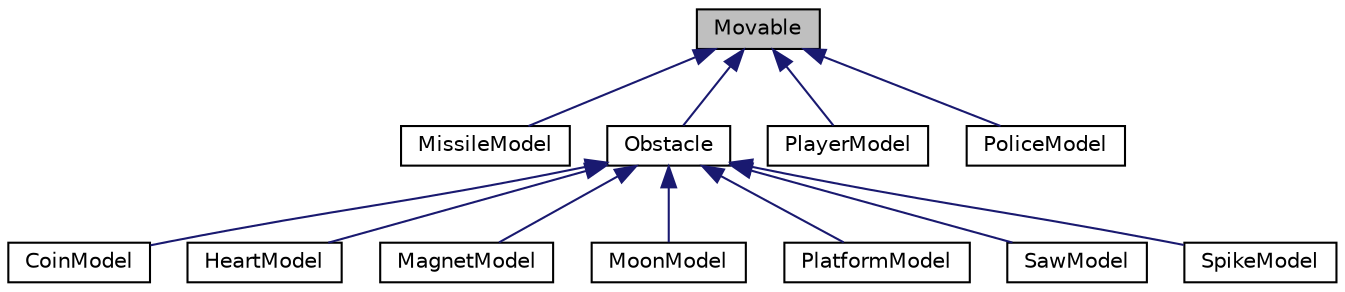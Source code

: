 digraph "Movable"
{
  edge [fontname="Helvetica",fontsize="10",labelfontname="Helvetica",labelfontsize="10"];
  node [fontname="Helvetica",fontsize="10",shape=record];
  Node1 [label="Movable",height=0.2,width=0.4,color="black", fillcolor="grey75", style="filled", fontcolor="black"];
  Node1 -> Node2 [dir="back",color="midnightblue",fontsize="10",style="solid",fontname="Helvetica"];
  Node2 [label="MissileModel",height=0.2,width=0.4,color="black", fillcolor="white", style="filled",URL="$class_missile_model.html",tooltip="Modèle du missile suiveur. "];
  Node1 -> Node3 [dir="back",color="midnightblue",fontsize="10",style="solid",fontname="Helvetica"];
  Node3 [label="Obstacle",height=0.2,width=0.4,color="black", fillcolor="white", style="filled",URL="$class_obstacle.html"];
  Node3 -> Node4 [dir="back",color="midnightblue",fontsize="10",style="solid",fontname="Helvetica"];
  Node4 [label="CoinModel",height=0.2,width=0.4,color="black", fillcolor="white", style="filled",URL="$class_coin_model.html",tooltip="Partie modèle des pièces. "];
  Node3 -> Node5 [dir="back",color="midnightblue",fontsize="10",style="solid",fontname="Helvetica"];
  Node5 [label="HeartModel",height=0.2,width=0.4,color="black", fillcolor="white", style="filled",URL="$class_heart_model.html",tooltip="Partie modèle du bonus Heart. "];
  Node3 -> Node6 [dir="back",color="midnightblue",fontsize="10",style="solid",fontname="Helvetica"];
  Node6 [label="MagnetModel",height=0.2,width=0.4,color="black", fillcolor="white", style="filled",URL="$class_magnet_model.html",tooltip="Partie modèle du bonus Magnet. "];
  Node3 -> Node7 [dir="back",color="midnightblue",fontsize="10",style="solid",fontname="Helvetica"];
  Node7 [label="MoonModel",height=0.2,width=0.4,color="black", fillcolor="white", style="filled",URL="$class_moon_model.html",tooltip="Partie modèle du bonus Moon. "];
  Node3 -> Node8 [dir="back",color="midnightblue",fontsize="10",style="solid",fontname="Helvetica"];
  Node8 [label="PlatformModel",height=0.2,width=0.4,color="black", fillcolor="white", style="filled",URL="$class_platform_model.html",tooltip="Partie modèle de l&#39;obstacle Platform. "];
  Node3 -> Node9 [dir="back",color="midnightblue",fontsize="10",style="solid",fontname="Helvetica"];
  Node9 [label="SawModel",height=0.2,width=0.4,color="black", fillcolor="white", style="filled",URL="$class_saw_model.html",tooltip="Partie modèle de l&#39;obstacle scie circulaire. "];
  Node3 -> Node10 [dir="back",color="midnightblue",fontsize="10",style="solid",fontname="Helvetica"];
  Node10 [label="SpikeModel",height=0.2,width=0.4,color="black", fillcolor="white", style="filled",URL="$class_spike_model.html",tooltip="Modèle des pics. "];
  Node1 -> Node11 [dir="back",color="midnightblue",fontsize="10",style="solid",fontname="Helvetica"];
  Node11 [label="PlayerModel",height=0.2,width=0.4,color="black", fillcolor="white", style="filled",URL="$class_player_model.html",tooltip="Partie modele du joueur, contient l&#39;ensemble des calculs le concernant. "];
  Node1 -> Node12 [dir="back",color="midnightblue",fontsize="10",style="solid",fontname="Helvetica"];
  Node12 [label="PoliceModel",height=0.2,width=0.4,color="black", fillcolor="white", style="filled",URL="$class_police_model.html"];
}
